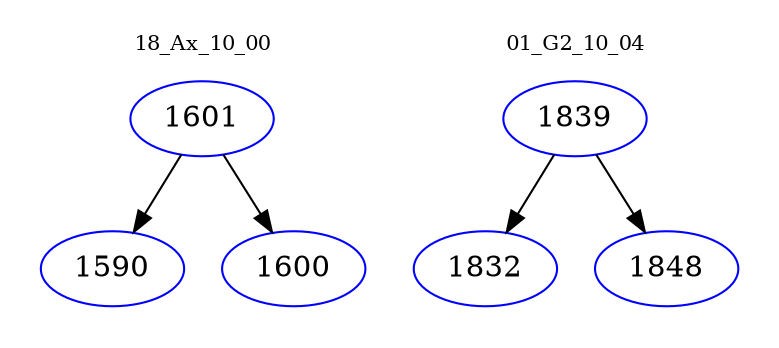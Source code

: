 digraph{
subgraph cluster_0 {
color = white
label = "18_Ax_10_00";
fontsize=10;
T0_1601 [label="1601", color="blue"]
T0_1601 -> T0_1590 [color="black"]
T0_1590 [label="1590", color="blue"]
T0_1601 -> T0_1600 [color="black"]
T0_1600 [label="1600", color="blue"]
}
subgraph cluster_1 {
color = white
label = "01_G2_10_04";
fontsize=10;
T1_1839 [label="1839", color="blue"]
T1_1839 -> T1_1832 [color="black"]
T1_1832 [label="1832", color="blue"]
T1_1839 -> T1_1848 [color="black"]
T1_1848 [label="1848", color="blue"]
}
}
